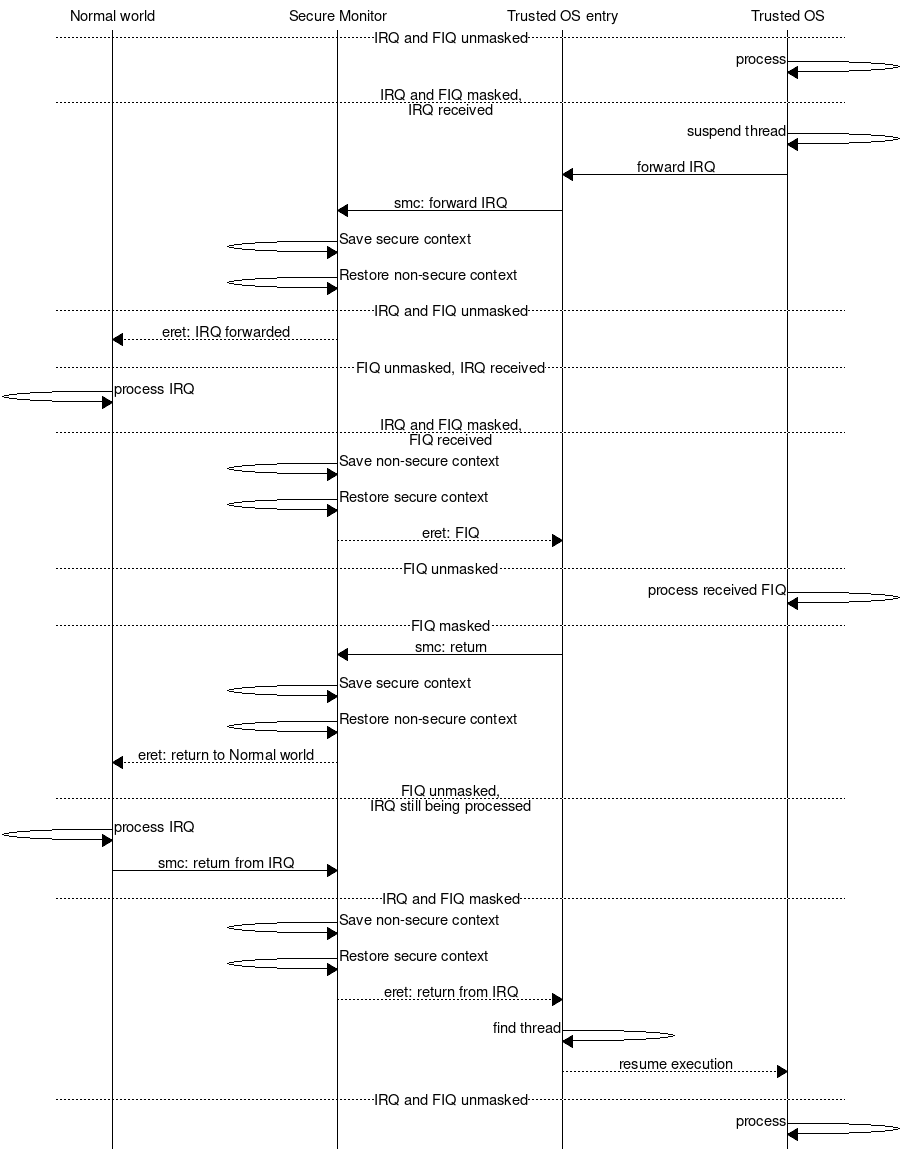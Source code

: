 msc {
	hscale = "1.5", wordwraparcs = on;

	a [label="Normal world"], b [label="Secure Monitor"],
	c [label="Trusted OS entry"], d [label="Trusted OS"];


	--- [ label = "IRQ and FIQ unmasked" ];
	d=>d [ label = "process" ];
	--- [ label = "IRQ and FIQ masked,\nIRQ received" ];
	d=>d [ label = "suspend thread" ];
	d=>c [ label = "forward IRQ" ];
	c=>b [ label = "smc: forward IRQ" ];
	b=>b [ label = "Save secure context" ];
	b=>b [ label = "Restore non-secure context" ];
	--- [ label = "IRQ and FIQ unmasked" ];
	b>>a [ label = "eret: IRQ forwarded" ];
	--- [ label = "FIQ unmasked, IRQ received" ];
	a=>a [ label = "process IRQ" ];
	--- [ label = "IRQ and FIQ masked,\nFIQ received" ];
	b=>b [ label = "Save non-secure context" ];
	b=>b [ label = "Restore secure context" ];
	b>>c [ label = "eret: FIQ" ];
	--- [ label = "FIQ unmasked" ];
	d=>d [ label = "process received FIQ" ];
	--- [ label = "FIQ masked" ];
	c=>b [ label = "smc: return" ];
	b=>b [ label = "Save secure context" ];
	b=>b [ label = "Restore non-secure context" ];
	b>>a [ label = "eret: return to Normal world" ];
	--- [ label = "FIQ unmasked,\nIRQ still being processed" ];
	a=>a [ label = "process IRQ" ];
	a=>b [ label = "smc: return from IRQ" ];
	--- [ label = "IRQ and FIQ masked" ];
	b=>b [ label = "Save non-secure context" ];
	b=>b [ label = "Restore secure context" ];
	b>>c [ label = "eret: return from IRQ" ];
	c=>c [ label = "find thread" ];
	c>>d [ label = "resume execution"];
	--- [ label = "IRQ and FIQ unmasked" ];
	d=>d [ label = "process" ];
}
